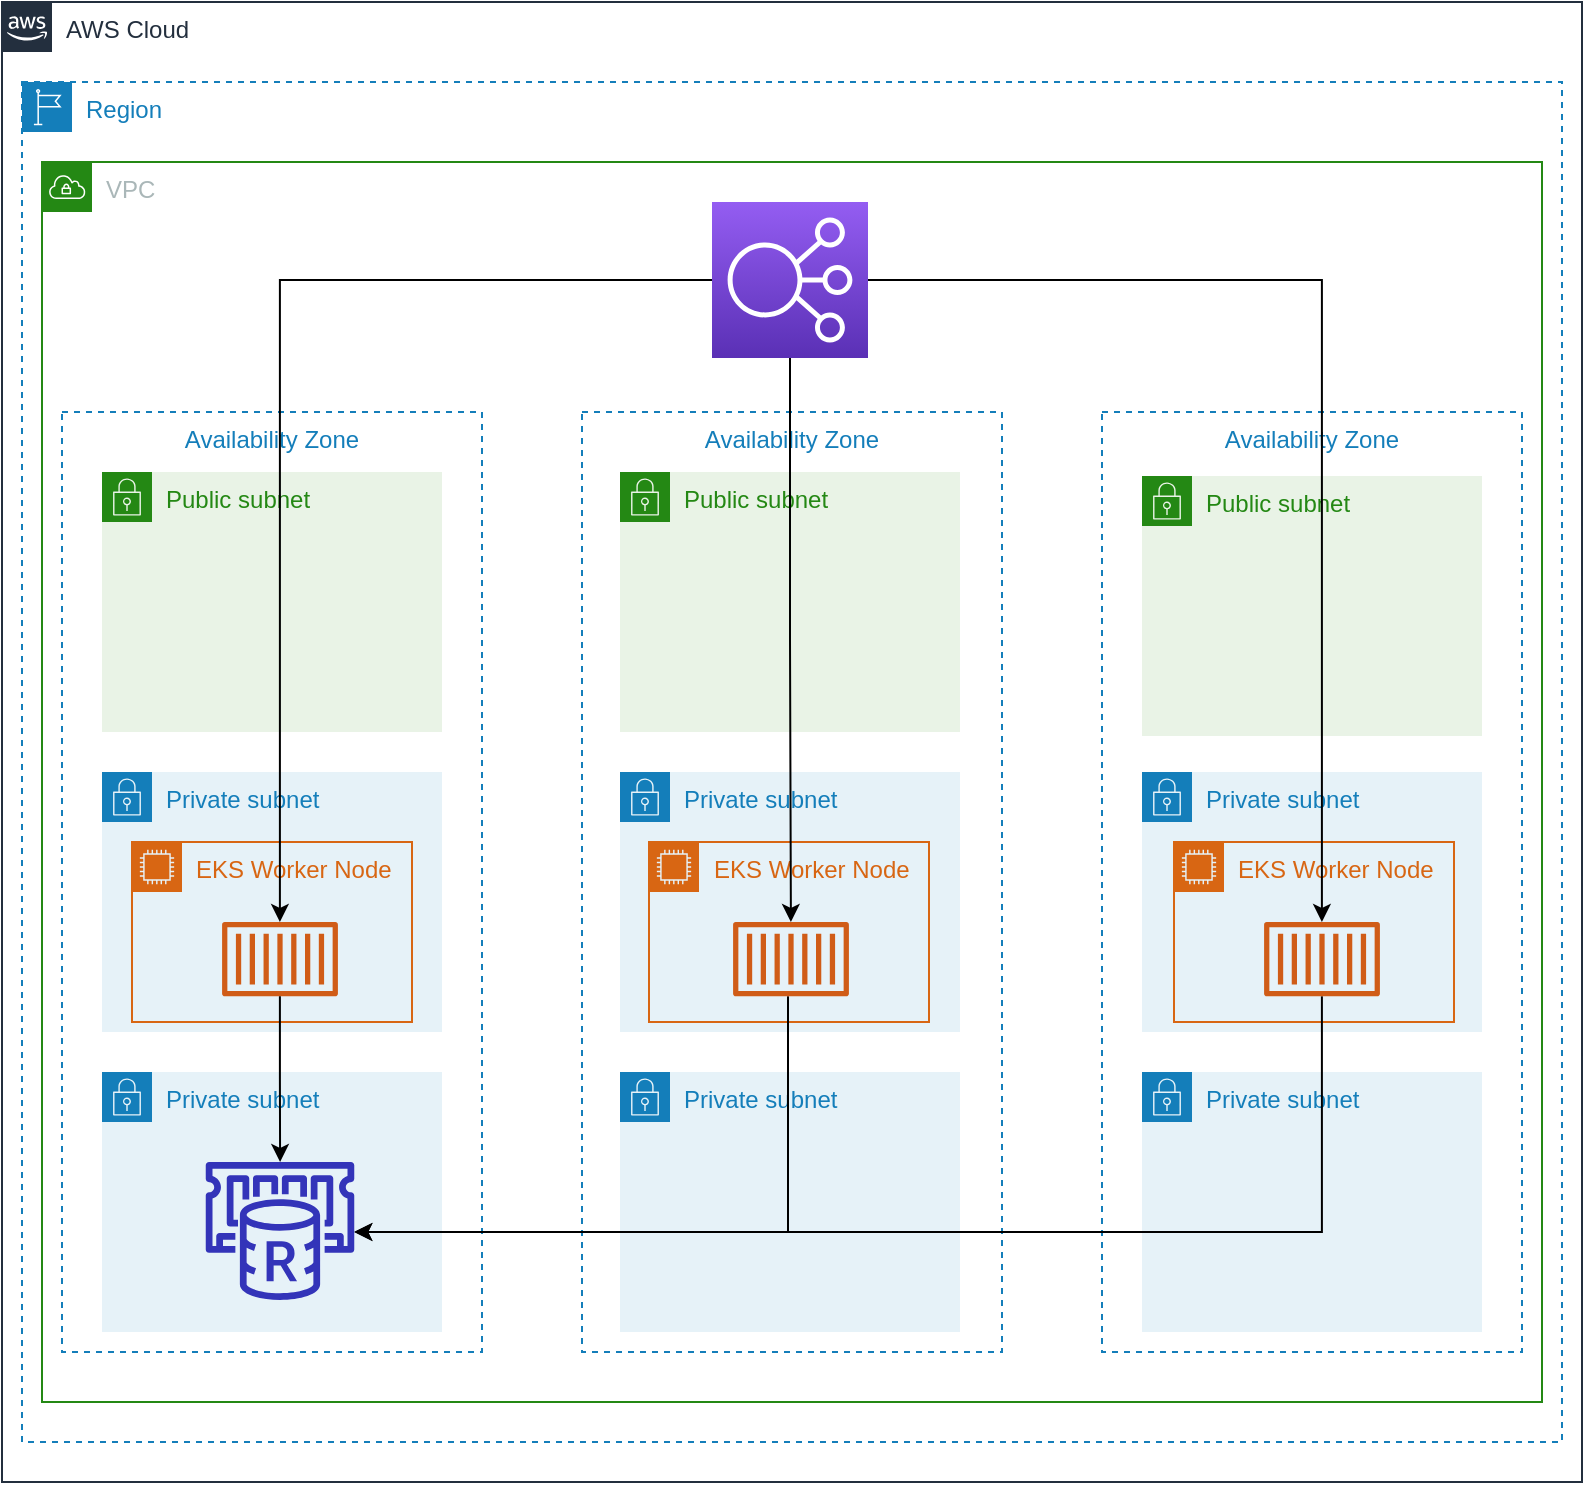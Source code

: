 <mxfile version="13.9.9" type="device"><diagram id="9UKZNQQPh2TKDRkCT4Uk" name="Page-1"><mxGraphModel dx="1854" dy="1191" grid="1" gridSize="10" guides="1" tooltips="1" connect="1" arrows="1" fold="1" page="1" pageScale="1" pageWidth="827" pageHeight="1169" math="0" shadow="0"><root><mxCell id="0"/><mxCell id="1" parent="0"/><mxCell id="hMuE-obmG5Ke0q6Vk1rD-1" value="AWS Cloud" style="points=[[0,0],[0.25,0],[0.5,0],[0.75,0],[1,0],[1,0.25],[1,0.5],[1,0.75],[1,1],[0.75,1],[0.5,1],[0.25,1],[0,1],[0,0.75],[0,0.5],[0,0.25]];outlineConnect=0;gradientColor=none;html=1;whiteSpace=wrap;fontSize=12;fontStyle=0;shape=mxgraph.aws4.group;grIcon=mxgraph.aws4.group_aws_cloud_alt;strokeColor=#232F3E;fillColor=none;verticalAlign=top;align=left;spacingLeft=30;fontColor=#232F3E;dashed=0;" vertex="1" parent="1"><mxGeometry x="20" y="30" width="790" height="740" as="geometry"/></mxCell><mxCell id="hMuE-obmG5Ke0q6Vk1rD-3" value="Region" style="points=[[0,0],[0.25,0],[0.5,0],[0.75,0],[1,0],[1,0.25],[1,0.5],[1,0.75],[1,1],[0.75,1],[0.5,1],[0.25,1],[0,1],[0,0.75],[0,0.5],[0,0.25]];outlineConnect=0;gradientColor=none;html=1;whiteSpace=wrap;fontSize=12;fontStyle=0;shape=mxgraph.aws4.group;grIcon=mxgraph.aws4.group_region;strokeColor=#147EBA;fillColor=none;verticalAlign=top;align=left;spacingLeft=30;fontColor=#147EBA;dashed=1;" vertex="1" parent="1"><mxGeometry x="30" y="70" width="770" height="680" as="geometry"/></mxCell><mxCell id="hMuE-obmG5Ke0q6Vk1rD-2" value="VPC" style="points=[[0,0],[0.25,0],[0.5,0],[0.75,0],[1,0],[1,0.25],[1,0.5],[1,0.75],[1,1],[0.75,1],[0.5,1],[0.25,1],[0,1],[0,0.75],[0,0.5],[0,0.25]];outlineConnect=0;gradientColor=none;html=1;whiteSpace=wrap;fontSize=12;fontStyle=0;shape=mxgraph.aws4.group;grIcon=mxgraph.aws4.group_vpc;strokeColor=#248814;fillColor=none;verticalAlign=top;align=left;spacingLeft=30;fontColor=#AAB7B8;dashed=0;" vertex="1" parent="1"><mxGeometry x="40" y="110" width="750" height="620" as="geometry"/></mxCell><mxCell id="hMuE-obmG5Ke0q6Vk1rD-4" value="Availability Zone" style="fillColor=none;strokeColor=#147EBA;dashed=1;verticalAlign=top;fontStyle=0;fontColor=#147EBA;" vertex="1" parent="1"><mxGeometry x="50" y="235" width="210" height="470" as="geometry"/></mxCell><mxCell id="hMuE-obmG5Ke0q6Vk1rD-5" value="Availability Zone" style="fillColor=none;strokeColor=#147EBA;dashed=1;verticalAlign=top;fontStyle=0;fontColor=#147EBA;" vertex="1" parent="1"><mxGeometry x="310" y="235" width="210" height="470" as="geometry"/></mxCell><mxCell id="hMuE-obmG5Ke0q6Vk1rD-6" value="Availability Zone" style="fillColor=none;strokeColor=#147EBA;dashed=1;verticalAlign=top;fontStyle=0;fontColor=#147EBA;" vertex="1" parent="1"><mxGeometry x="570" y="235" width="210" height="470" as="geometry"/></mxCell><mxCell id="hMuE-obmG5Ke0q6Vk1rD-7" value="Network" parent="0"/><mxCell id="hMuE-obmG5Ke0q6Vk1rD-8" value="Private subnet" style="points=[[0,0],[0.25,0],[0.5,0],[0.75,0],[1,0],[1,0.25],[1,0.5],[1,0.75],[1,1],[0.75,1],[0.5,1],[0.25,1],[0,1],[0,0.75],[0,0.5],[0,0.25]];outlineConnect=0;gradientColor=none;html=1;whiteSpace=wrap;fontSize=12;fontStyle=0;shape=mxgraph.aws4.group;grIcon=mxgraph.aws4.group_security_group;grStroke=0;strokeColor=#147EBA;fillColor=#E6F2F8;verticalAlign=top;align=left;spacingLeft=30;fontColor=#147EBA;dashed=0;" vertex="1" parent="hMuE-obmG5Ke0q6Vk1rD-7"><mxGeometry x="70" y="415" width="170" height="130" as="geometry"/></mxCell><mxCell id="hMuE-obmG5Ke0q6Vk1rD-9" value="Public subnet" style="points=[[0,0],[0.25,0],[0.5,0],[0.75,0],[1,0],[1,0.25],[1,0.5],[1,0.75],[1,1],[0.75,1],[0.5,1],[0.25,1],[0,1],[0,0.75],[0,0.5],[0,0.25]];outlineConnect=0;gradientColor=none;html=1;whiteSpace=wrap;fontSize=12;fontStyle=0;shape=mxgraph.aws4.group;grIcon=mxgraph.aws4.group_security_group;grStroke=0;strokeColor=#248814;fillColor=#E9F3E6;verticalAlign=top;align=left;spacingLeft=30;fontColor=#248814;dashed=0;" vertex="1" parent="hMuE-obmG5Ke0q6Vk1rD-7"><mxGeometry x="70" y="265" width="170" height="130" as="geometry"/></mxCell><mxCell id="hMuE-obmG5Ke0q6Vk1rD-10" value="Private subnet" style="points=[[0,0],[0.25,0],[0.5,0],[0.75,0],[1,0],[1,0.25],[1,0.5],[1,0.75],[1,1],[0.75,1],[0.5,1],[0.25,1],[0,1],[0,0.75],[0,0.5],[0,0.25]];outlineConnect=0;gradientColor=none;html=1;whiteSpace=wrap;fontSize=12;fontStyle=0;shape=mxgraph.aws4.group;grIcon=mxgraph.aws4.group_security_group;grStroke=0;strokeColor=#147EBA;fillColor=#E6F2F8;verticalAlign=top;align=left;spacingLeft=30;fontColor=#147EBA;dashed=0;" vertex="1" parent="hMuE-obmG5Ke0q6Vk1rD-7"><mxGeometry x="70" y="565" width="170" height="130" as="geometry"/></mxCell><mxCell id="hMuE-obmG5Ke0q6Vk1rD-33" value="Public subnet" style="points=[[0,0],[0.25,0],[0.5,0],[0.75,0],[1,0],[1,0.25],[1,0.5],[1,0.75],[1,1],[0.75,1],[0.5,1],[0.25,1],[0,1],[0,0.75],[0,0.5],[0,0.25]];outlineConnect=0;gradientColor=none;html=1;whiteSpace=wrap;fontSize=12;fontStyle=0;shape=mxgraph.aws4.group;grIcon=mxgraph.aws4.group_security_group;grStroke=0;strokeColor=#248814;fillColor=#E9F3E6;verticalAlign=top;align=left;spacingLeft=30;fontColor=#248814;dashed=0;" vertex="1" parent="hMuE-obmG5Ke0q6Vk1rD-7"><mxGeometry x="329" y="265" width="170" height="130" as="geometry"/></mxCell><mxCell id="hMuE-obmG5Ke0q6Vk1rD-35" value="Public subnet" style="points=[[0,0],[0.25,0],[0.5,0],[0.75,0],[1,0],[1,0.25],[1,0.5],[1,0.75],[1,1],[0.75,1],[0.5,1],[0.25,1],[0,1],[0,0.75],[0,0.5],[0,0.25]];outlineConnect=0;gradientColor=none;html=1;whiteSpace=wrap;fontSize=12;fontStyle=0;shape=mxgraph.aws4.group;grIcon=mxgraph.aws4.group_security_group;grStroke=0;strokeColor=#248814;fillColor=#E9F3E6;verticalAlign=top;align=left;spacingLeft=30;fontColor=#248814;dashed=0;" vertex="1" parent="hMuE-obmG5Ke0q6Vk1rD-7"><mxGeometry x="590" y="267" width="170" height="130" as="geometry"/></mxCell><mxCell id="hMuE-obmG5Ke0q6Vk1rD-36" value="Private subnet" style="points=[[0,0],[0.25,0],[0.5,0],[0.75,0],[1,0],[1,0.25],[1,0.5],[1,0.75],[1,1],[0.75,1],[0.5,1],[0.25,1],[0,1],[0,0.75],[0,0.5],[0,0.25]];outlineConnect=0;gradientColor=none;html=1;whiteSpace=wrap;fontSize=12;fontStyle=0;shape=mxgraph.aws4.group;grIcon=mxgraph.aws4.group_security_group;grStroke=0;strokeColor=#147EBA;fillColor=#E6F2F8;verticalAlign=top;align=left;spacingLeft=30;fontColor=#147EBA;dashed=0;" vertex="1" parent="hMuE-obmG5Ke0q6Vk1rD-7"><mxGeometry x="329" y="415" width="170" height="130" as="geometry"/></mxCell><mxCell id="hMuE-obmG5Ke0q6Vk1rD-37" value="Private subnet" style="points=[[0,0],[0.25,0],[0.5,0],[0.75,0],[1,0],[1,0.25],[1,0.5],[1,0.75],[1,1],[0.75,1],[0.5,1],[0.25,1],[0,1],[0,0.75],[0,0.5],[0,0.25]];outlineConnect=0;gradientColor=none;html=1;whiteSpace=wrap;fontSize=12;fontStyle=0;shape=mxgraph.aws4.group;grIcon=mxgraph.aws4.group_security_group;grStroke=0;strokeColor=#147EBA;fillColor=#E6F2F8;verticalAlign=top;align=left;spacingLeft=30;fontColor=#147EBA;dashed=0;" vertex="1" parent="hMuE-obmG5Ke0q6Vk1rD-7"><mxGeometry x="590" y="415" width="170" height="130" as="geometry"/></mxCell><mxCell id="hMuE-obmG5Ke0q6Vk1rD-38" value="Private subnet" style="points=[[0,0],[0.25,0],[0.5,0],[0.75,0],[1,0],[1,0.25],[1,0.5],[1,0.75],[1,1],[0.75,1],[0.5,1],[0.25,1],[0,1],[0,0.75],[0,0.5],[0,0.25]];outlineConnect=0;gradientColor=none;html=1;whiteSpace=wrap;fontSize=12;fontStyle=0;shape=mxgraph.aws4.group;grIcon=mxgraph.aws4.group_security_group;grStroke=0;strokeColor=#147EBA;fillColor=#E6F2F8;verticalAlign=top;align=left;spacingLeft=30;fontColor=#147EBA;dashed=0;" vertex="1" parent="hMuE-obmG5Ke0q6Vk1rD-7"><mxGeometry x="329" y="565" width="170" height="130" as="geometry"/></mxCell><mxCell id="hMuE-obmG5Ke0q6Vk1rD-39" value="Private subnet" style="points=[[0,0],[0.25,0],[0.5,0],[0.75,0],[1,0],[1,0.25],[1,0.5],[1,0.75],[1,1],[0.75,1],[0.5,1],[0.25,1],[0,1],[0,0.75],[0,0.5],[0,0.25]];outlineConnect=0;gradientColor=none;html=1;whiteSpace=wrap;fontSize=12;fontStyle=0;shape=mxgraph.aws4.group;grIcon=mxgraph.aws4.group_security_group;grStroke=0;strokeColor=#147EBA;fillColor=#E6F2F8;verticalAlign=top;align=left;spacingLeft=30;fontColor=#147EBA;dashed=0;" vertex="1" parent="hMuE-obmG5Ke0q6Vk1rD-7"><mxGeometry x="590" y="565" width="170" height="130" as="geometry"/></mxCell><mxCell id="hMuE-obmG5Ke0q6Vk1rD-41" value="Infrastructure" parent="0"/><mxCell id="hMuE-obmG5Ke0q6Vk1rD-42" value="EKS Worker Node" style="points=[[0,0],[0.25,0],[0.5,0],[0.75,0],[1,0],[1,0.25],[1,0.5],[1,0.75],[1,1],[0.75,1],[0.5,1],[0.25,1],[0,1],[0,0.75],[0,0.5],[0,0.25]];outlineConnect=0;gradientColor=none;html=1;whiteSpace=wrap;fontSize=12;fontStyle=0;shape=mxgraph.aws4.group;grIcon=mxgraph.aws4.group_ec2_instance_contents;strokeColor=#D86613;fillColor=none;verticalAlign=top;align=left;spacingLeft=30;fontColor=#D86613;dashed=0;" vertex="1" parent="hMuE-obmG5Ke0q6Vk1rD-41"><mxGeometry x="85" y="450" width="140" height="90" as="geometry"/></mxCell><mxCell id="hMuE-obmG5Ke0q6Vk1rD-43" value="EKS Worker Node" style="points=[[0,0],[0.25,0],[0.5,0],[0.75,0],[1,0],[1,0.25],[1,0.5],[1,0.75],[1,1],[0.75,1],[0.5,1],[0.25,1],[0,1],[0,0.75],[0,0.5],[0,0.25]];outlineConnect=0;gradientColor=none;html=1;whiteSpace=wrap;fontSize=12;fontStyle=0;shape=mxgraph.aws4.group;grIcon=mxgraph.aws4.group_ec2_instance_contents;strokeColor=#D86613;fillColor=none;verticalAlign=top;align=left;spacingLeft=30;fontColor=#D86613;dashed=0;" vertex="1" parent="hMuE-obmG5Ke0q6Vk1rD-41"><mxGeometry x="343.5" y="450" width="140" height="90" as="geometry"/></mxCell><mxCell id="hMuE-obmG5Ke0q6Vk1rD-45" value="EKS Worker Node" style="points=[[0,0],[0.25,0],[0.5,0],[0.75,0],[1,0],[1,0.25],[1,0.5],[1,0.75],[1,1],[0.75,1],[0.5,1],[0.25,1],[0,1],[0,0.75],[0,0.5],[0,0.25]];outlineConnect=0;gradientColor=none;html=1;whiteSpace=wrap;fontSize=12;fontStyle=0;shape=mxgraph.aws4.group;grIcon=mxgraph.aws4.group_ec2_instance_contents;strokeColor=#D86613;fillColor=none;verticalAlign=top;align=left;spacingLeft=30;fontColor=#D86613;dashed=0;" vertex="1" parent="hMuE-obmG5Ke0q6Vk1rD-41"><mxGeometry x="606" y="450" width="140" height="90" as="geometry"/></mxCell><mxCell id="hMuE-obmG5Ke0q6Vk1rD-49" style="edgeStyle=orthogonalEdgeStyle;rounded=0;orthogonalLoop=1;jettySize=auto;html=1;" edge="1" parent="hMuE-obmG5Ke0q6Vk1rD-41" source="hMuE-obmG5Ke0q6Vk1rD-44" target="hMuE-obmG5Ke0q6Vk1rD-24"><mxGeometry relative="1" as="geometry"><Array as="points"><mxPoint x="413" y="645"/></Array></mxGeometry></mxCell><mxCell id="hMuE-obmG5Ke0q6Vk1rD-50" style="edgeStyle=orthogonalEdgeStyle;rounded=0;orthogonalLoop=1;jettySize=auto;html=1;" edge="1" parent="hMuE-obmG5Ke0q6Vk1rD-41" source="hMuE-obmG5Ke0q6Vk1rD-46" target="hMuE-obmG5Ke0q6Vk1rD-24"><mxGeometry relative="1" as="geometry"><Array as="points"><mxPoint x="680" y="645"/></Array></mxGeometry></mxCell><mxCell id="hMuE-obmG5Ke0q6Vk1rD-51" style="edgeStyle=orthogonalEdgeStyle;rounded=0;orthogonalLoop=1;jettySize=auto;html=1;" edge="1" parent="hMuE-obmG5Ke0q6Vk1rD-41" source="hMuE-obmG5Ke0q6Vk1rD-19" target="hMuE-obmG5Ke0q6Vk1rD-44"><mxGeometry relative="1" as="geometry"/></mxCell><mxCell id="hMuE-obmG5Ke0q6Vk1rD-52" style="edgeStyle=orthogonalEdgeStyle;rounded=0;orthogonalLoop=1;jettySize=auto;html=1;" edge="1" parent="hMuE-obmG5Ke0q6Vk1rD-41" source="hMuE-obmG5Ke0q6Vk1rD-19" target="hMuE-obmG5Ke0q6Vk1rD-46"><mxGeometry relative="1" as="geometry"/></mxCell><mxCell id="hMuE-obmG5Ke0q6Vk1rD-17" value="Application" parent="0"/><mxCell id="hMuE-obmG5Ke0q6Vk1rD-19" value="" style="outlineConnect=0;fontColor=#232F3E;gradientColor=#945DF2;gradientDirection=north;fillColor=#5A30B5;strokeColor=#ffffff;dashed=0;verticalLabelPosition=bottom;verticalAlign=top;align=center;html=1;fontSize=12;fontStyle=0;aspect=fixed;shape=mxgraph.aws4.resourceIcon;resIcon=mxgraph.aws4.elastic_load_balancing;" vertex="1" parent="hMuE-obmG5Ke0q6Vk1rD-17"><mxGeometry x="375" y="130" width="78" height="78" as="geometry"/></mxCell><mxCell id="hMuE-obmG5Ke0q6Vk1rD-21" value="" style="outlineConnect=0;fontColor=#232F3E;gradientColor=none;fillColor=#D05C17;strokeColor=none;dashed=0;verticalLabelPosition=bottom;verticalAlign=top;align=center;html=1;fontSize=12;fontStyle=0;aspect=fixed;pointerEvents=1;shape=mxgraph.aws4.container_1;" vertex="1" parent="hMuE-obmG5Ke0q6Vk1rD-17"><mxGeometry x="130" y="490" width="58" height="37.18" as="geometry"/></mxCell><mxCell id="hMuE-obmG5Ke0q6Vk1rD-24" value="" style="outlineConnect=0;fontColor=#232F3E;gradientColor=none;fillColor=#3334B9;strokeColor=none;dashed=0;verticalLabelPosition=bottom;verticalAlign=top;align=center;html=1;fontSize=12;fontStyle=0;aspect=fixed;pointerEvents=1;shape=mxgraph.aws4.elasticache_for_redis;" vertex="1" parent="hMuE-obmG5Ke0q6Vk1rD-17"><mxGeometry x="120" y="610" width="78" height="69" as="geometry"/></mxCell><mxCell id="hMuE-obmG5Ke0q6Vk1rD-44" value="" style="outlineConnect=0;fontColor=#232F3E;gradientColor=none;fillColor=#D05C17;strokeColor=none;dashed=0;verticalLabelPosition=bottom;verticalAlign=top;align=center;html=1;fontSize=12;fontStyle=0;aspect=fixed;pointerEvents=1;shape=mxgraph.aws4.container_1;" vertex="1" parent="hMuE-obmG5Ke0q6Vk1rD-17"><mxGeometry x="385.5" y="490" width="58" height="37.18" as="geometry"/></mxCell><mxCell id="hMuE-obmG5Ke0q6Vk1rD-46" value="" style="outlineConnect=0;fontColor=#232F3E;gradientColor=none;fillColor=#D05C17;strokeColor=none;dashed=0;verticalLabelPosition=bottom;verticalAlign=top;align=center;html=1;fontSize=12;fontStyle=0;aspect=fixed;pointerEvents=1;shape=mxgraph.aws4.container_1;" vertex="1" parent="hMuE-obmG5Ke0q6Vk1rD-17"><mxGeometry x="651" y="490" width="58" height="37.18" as="geometry"/></mxCell><mxCell id="hMuE-obmG5Ke0q6Vk1rD-34" value="Arrows" parent="0"/><mxCell id="hMuE-obmG5Ke0q6Vk1rD-27" style="edgeStyle=orthogonalEdgeStyle;rounded=0;orthogonalLoop=1;jettySize=auto;html=1;" edge="1" parent="hMuE-obmG5Ke0q6Vk1rD-34" source="hMuE-obmG5Ke0q6Vk1rD-19" target="hMuE-obmG5Ke0q6Vk1rD-21"><mxGeometry relative="1" as="geometry"/></mxCell><mxCell id="hMuE-obmG5Ke0q6Vk1rD-30" style="edgeStyle=orthogonalEdgeStyle;rounded=0;orthogonalLoop=1;jettySize=auto;html=1;" edge="1" parent="hMuE-obmG5Ke0q6Vk1rD-34" source="hMuE-obmG5Ke0q6Vk1rD-21" target="hMuE-obmG5Ke0q6Vk1rD-24"><mxGeometry relative="1" as="geometry"/></mxCell></root></mxGraphModel></diagram></mxfile>